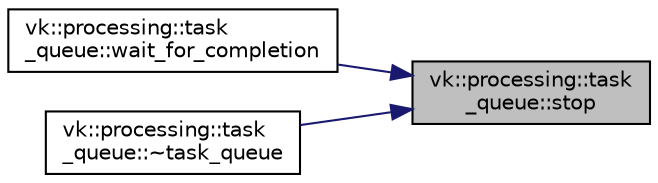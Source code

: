 digraph "vk::processing::task_queue::stop"
{
 // LATEX_PDF_SIZE
  edge [fontname="Helvetica",fontsize="10",labelfontname="Helvetica",labelfontsize="10"];
  node [fontname="Helvetica",fontsize="10",shape=record];
  rankdir="RL";
  Node1 [label="vk::processing::task\l_queue::stop",height=0.2,width=0.4,color="black", fillcolor="grey75", style="filled", fontcolor="black",tooltip=" "];
  Node1 -> Node2 [dir="back",color="midnightblue",fontsize="10",style="solid",fontname="Helvetica"];
  Node2 [label="vk::processing::task\l_queue::wait_for_completion",height=0.2,width=0.4,color="black", fillcolor="white", style="filled",URL="$classvk_1_1processing_1_1task__queue.html#a53671f3ffef62fb9e73c0e7cbdc3b52c",tooltip=" "];
  Node1 -> Node3 [dir="back",color="midnightblue",fontsize="10",style="solid",fontname="Helvetica"];
  Node3 [label="vk::processing::task\l_queue::~task_queue",height=0.2,width=0.4,color="black", fillcolor="white", style="filled",URL="$classvk_1_1processing_1_1task__queue.html#a7ee57a4499dce2b2c955d72e86709889",tooltip=" "];
}
